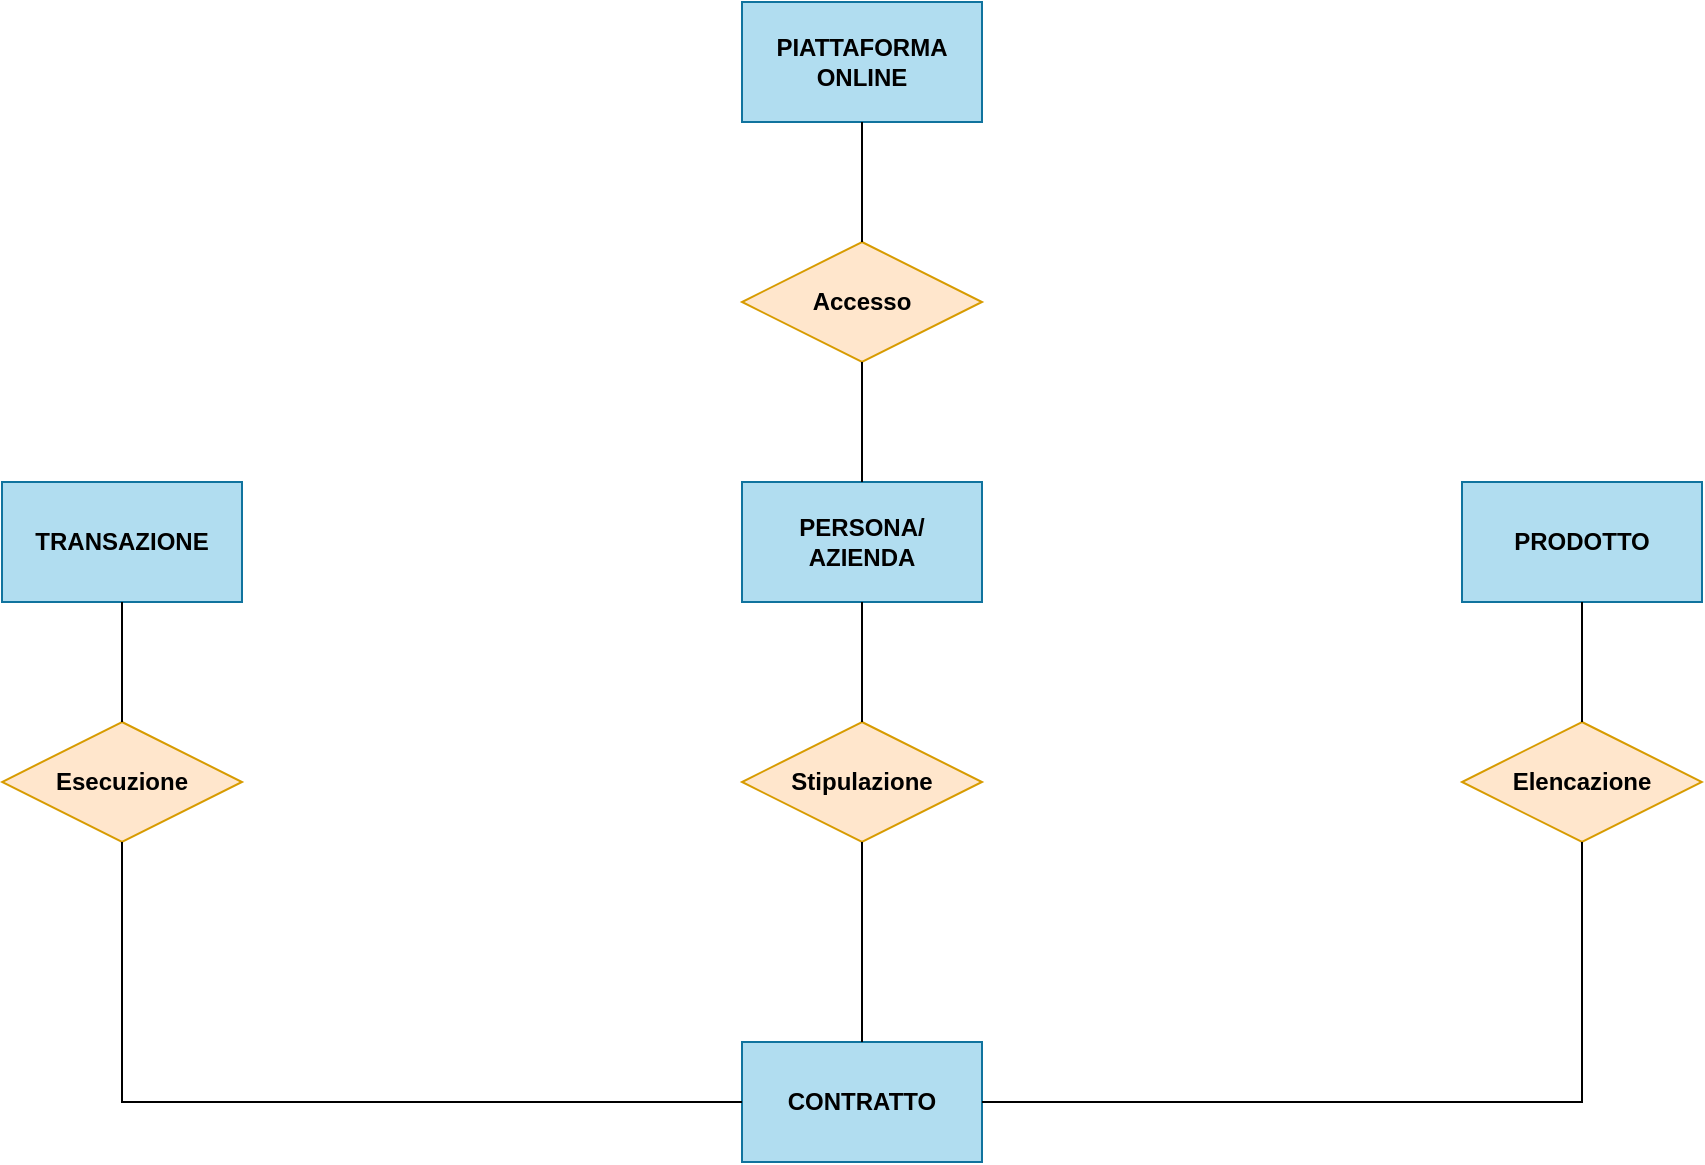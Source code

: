 <mxfile version="13.9.9" type="device" pages="2"><diagram id="_f3luFqQ1WfBjXIN0fOK" name="Pagina-1"><mxGraphModel dx="1205" dy="696" grid="1" gridSize="10" guides="1" tooltips="1" connect="1" arrows="1" fold="1" page="1" pageScale="1" pageWidth="1169" pageHeight="1654" math="0" shadow="0"><root><mxCell id="0"/><mxCell id="1" parent="0"/><mxCell id="BgQavVkFpKgFVTtt1zAm-1" value="&lt;b&gt;CONTRATTO&lt;/b&gt;" style="whiteSpace=wrap;html=1;align=center;fillColor=#b1ddf0;strokeColor=#10739e;" parent="1" vertex="1"><mxGeometry x="490" y="560" width="120" height="60" as="geometry"/></mxCell><mxCell id="BgQavVkFpKgFVTtt1zAm-2" value="&lt;b&gt;PERSONA/&lt;br&gt;AZIENDA&lt;/b&gt;" style="whiteSpace=wrap;html=1;align=center;fillColor=#b1ddf0;strokeColor=#10739e;" parent="1" vertex="1"><mxGeometry x="490" y="280" width="120" height="60" as="geometry"/></mxCell><mxCell id="BgQavVkFpKgFVTtt1zAm-4" value="&lt;b&gt;TRANSAZIONE&lt;/b&gt;" style="whiteSpace=wrap;html=1;align=center;fillColor=#b1ddf0;strokeColor=#10739e;" parent="1" vertex="1"><mxGeometry x="120" y="280" width="120" height="60" as="geometry"/></mxCell><mxCell id="BgQavVkFpKgFVTtt1zAm-5" value="&lt;b&gt;PRODOTTO&lt;/b&gt;" style="whiteSpace=wrap;html=1;align=center;fillColor=#b1ddf0;strokeColor=#10739e;" parent="1" vertex="1"><mxGeometry x="850" y="280" width="120" height="60" as="geometry"/></mxCell><mxCell id="FOFPukMCy13gZBXrWzwy-1" value="&lt;b&gt;Esecuzione&lt;/b&gt;" style="shape=rhombus;perimeter=rhombusPerimeter;whiteSpace=wrap;html=1;align=center;fillColor=#ffe6cc;strokeColor=#d79b00;" parent="1" vertex="1"><mxGeometry x="120" y="400" width="120" height="60" as="geometry"/></mxCell><mxCell id="FOFPukMCy13gZBXrWzwy-2" value="&lt;b&gt;Elencazione&lt;/b&gt;" style="shape=rhombus;perimeter=rhombusPerimeter;whiteSpace=wrap;html=1;align=center;fillColor=#ffe6cc;strokeColor=#d79b00;" parent="1" vertex="1"><mxGeometry x="850" y="400" width="120" height="60" as="geometry"/></mxCell><mxCell id="FOFPukMCy13gZBXrWzwy-5" value="&lt;b&gt;Stipulazione&lt;/b&gt;" style="shape=rhombus;perimeter=rhombusPerimeter;whiteSpace=wrap;html=1;align=center;fillColor=#ffe6cc;strokeColor=#d79b00;" parent="1" vertex="1"><mxGeometry x="490" y="400" width="120" height="60" as="geometry"/></mxCell><mxCell id="B1icJxWi3P6QB6R7Qe9s-5" value="&lt;b&gt;PIATTAFORMA&lt;br&gt;ONLINE&lt;br&gt;&lt;/b&gt;" style="whiteSpace=wrap;html=1;align=center;fillColor=#b1ddf0;strokeColor=#10739e;" parent="1" vertex="1"><mxGeometry x="490" y="40" width="120" height="60" as="geometry"/></mxCell><mxCell id="B1icJxWi3P6QB6R7Qe9s-15" value="&lt;b&gt;Accesso&lt;/b&gt;" style="shape=rhombus;perimeter=rhombusPerimeter;whiteSpace=wrap;html=1;align=center;fillColor=#ffe6cc;strokeColor=#d79b00;" parent="1" vertex="1"><mxGeometry x="490" y="160" width="120" height="60" as="geometry"/></mxCell><mxCell id="yc5xIgt79Vd5w5sWrxQP-5" value="" style="endArrow=none;html=1;rounded=0;entryX=0.5;entryY=0;entryDx=0;entryDy=0;exitX=0.5;exitY=1;exitDx=0;exitDy=0;" parent="1" source="BgQavVkFpKgFVTtt1zAm-5" target="FOFPukMCy13gZBXrWzwy-2" edge="1"><mxGeometry relative="1" as="geometry"><mxPoint x="900" y="340" as="sourcePoint"/><mxPoint x="650" y="280" as="targetPoint"/></mxGeometry></mxCell><mxCell id="yc5xIgt79Vd5w5sWrxQP-6" value="" style="endArrow=none;html=1;rounded=0;entryX=0.5;entryY=1;entryDx=0;entryDy=0;exitX=1;exitY=0.5;exitDx=0;exitDy=0;" parent="1" source="BgQavVkFpKgFVTtt1zAm-1" target="FOFPukMCy13gZBXrWzwy-2" edge="1"><mxGeometry relative="1" as="geometry"><mxPoint x="440" y="300" as="sourcePoint"/><mxPoint x="600" y="300" as="targetPoint"/><Array as="points"><mxPoint x="730" y="590"/><mxPoint x="910" y="590"/></Array></mxGeometry></mxCell><mxCell id="yc5xIgt79Vd5w5sWrxQP-10" value="" style="endArrow=none;html=1;rounded=0;exitX=0.5;exitY=1;exitDx=0;exitDy=0;entryX=0.5;entryY=0;entryDx=0;entryDy=0;" parent="1" source="BgQavVkFpKgFVTtt1zAm-2" target="FOFPukMCy13gZBXrWzwy-5" edge="1"><mxGeometry relative="1" as="geometry"><mxPoint x="340" y="80" as="sourcePoint"/><mxPoint x="550" y="370" as="targetPoint"/><Array as="points"/></mxGeometry></mxCell><mxCell id="yc5xIgt79Vd5w5sWrxQP-14" value="" style="endArrow=none;html=1;rounded=0;entryX=0.5;entryY=0;entryDx=0;entryDy=0;exitX=0.5;exitY=1;exitDx=0;exitDy=0;" parent="1" source="BgQavVkFpKgFVTtt1zAm-4" target="FOFPukMCy13gZBXrWzwy-1" edge="1"><mxGeometry relative="1" as="geometry"><mxPoint x="200" y="350" as="sourcePoint"/><mxPoint x="160" y="280" as="targetPoint"/></mxGeometry></mxCell><mxCell id="yc5xIgt79Vd5w5sWrxQP-16" value="" style="endArrow=none;html=1;rounded=0;entryX=0;entryY=0.5;entryDx=0;entryDy=0;exitX=0.5;exitY=1;exitDx=0;exitDy=0;" parent="1" source="FOFPukMCy13gZBXrWzwy-1" target="BgQavVkFpKgFVTtt1zAm-1" edge="1"><mxGeometry relative="1" as="geometry"><mxPoint x="360" y="300" as="sourcePoint"/><mxPoint x="520" y="300" as="targetPoint"/><Array as="points"><mxPoint x="180" y="590"/><mxPoint x="360" y="590"/></Array></mxGeometry></mxCell><mxCell id="QB5G4Z4FkqEF_vzTqe28-1" value="" style="endArrow=none;html=1;rounded=0;exitX=0.5;exitY=1;exitDx=0;exitDy=0;entryX=0.5;entryY=0;entryDx=0;entryDy=0;" edge="1" parent="1" source="FOFPukMCy13gZBXrWzwy-5" target="BgQavVkFpKgFVTtt1zAm-1"><mxGeometry relative="1" as="geometry"><mxPoint x="550" y="450" as="sourcePoint"/><mxPoint x="610" y="180" as="targetPoint"/></mxGeometry></mxCell><mxCell id="QB5G4Z4FkqEF_vzTqe28-3" value="" style="endArrow=none;html=1;rounded=0;exitX=0.5;exitY=1;exitDx=0;exitDy=0;entryX=0.5;entryY=0;entryDx=0;entryDy=0;" edge="1" parent="1" source="B1icJxWi3P6QB6R7Qe9s-5" target="B1icJxWi3P6QB6R7Qe9s-15"><mxGeometry relative="1" as="geometry"><mxPoint x="440" y="350" as="sourcePoint"/><mxPoint x="600" y="350" as="targetPoint"/></mxGeometry></mxCell><mxCell id="QB5G4Z4FkqEF_vzTqe28-4" value="" style="endArrow=none;html=1;rounded=0;exitX=0.5;exitY=1;exitDx=0;exitDy=0;entryX=0.5;entryY=0;entryDx=0;entryDy=0;" edge="1" parent="1" source="B1icJxWi3P6QB6R7Qe9s-15" target="BgQavVkFpKgFVTtt1zAm-2"><mxGeometry relative="1" as="geometry"><mxPoint x="440" y="320" as="sourcePoint"/><mxPoint x="600" y="320" as="targetPoint"/></mxGeometry></mxCell></root></mxGraphModel></diagram><diagram id="Wl6ROt4dMnBxF_BIuI8a" name="Pagina-2"><mxGraphModel dx="1024" dy="592" grid="1" gridSize="10" guides="1" tooltips="1" connect="1" arrows="1" fold="1" page="1" pageScale="1" pageWidth="1169" pageHeight="1654" math="0" shadow="0"><root><mxCell id="pc5O9mdjXNZO5mUcKRL1-0"/><mxCell id="pc5O9mdjXNZO5mUcKRL1-1" parent="pc5O9mdjXNZO5mUcKRL1-0"/></root></mxGraphModel></diagram></mxfile>